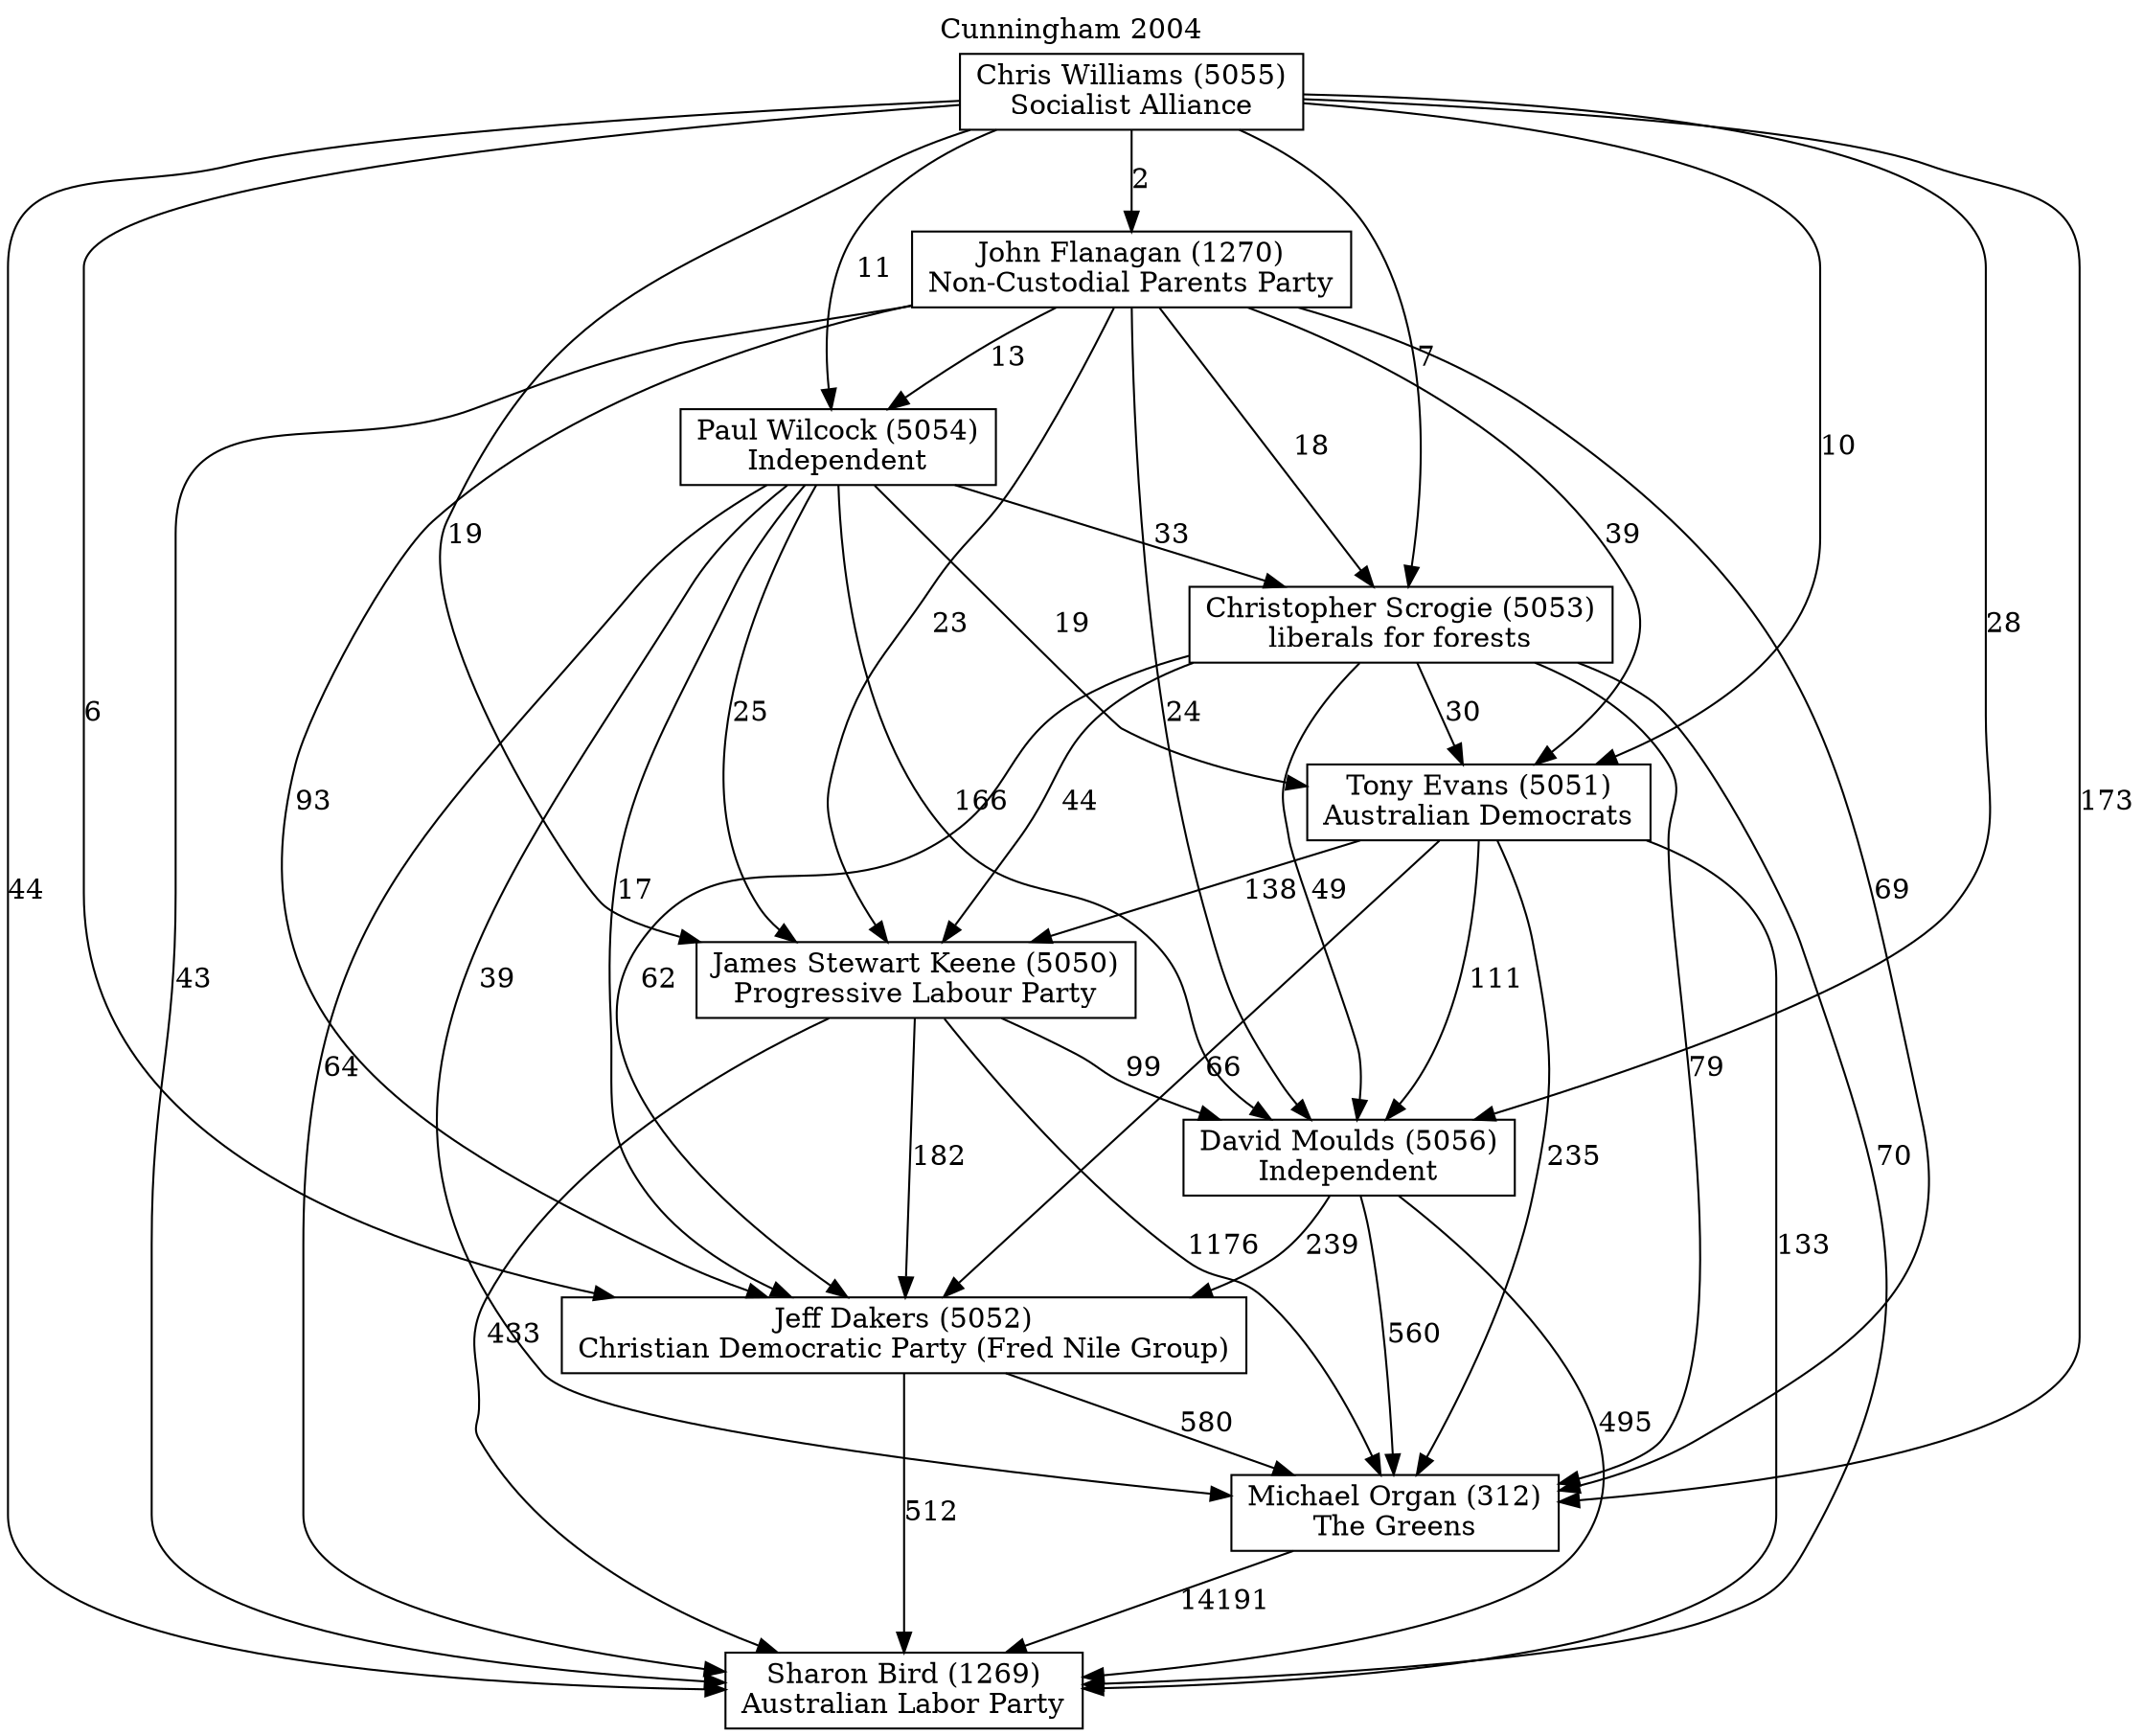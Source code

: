// House preference flow
digraph "Sharon Bird (1269)_Cunningham_2004" {
	graph [label="Cunningham 2004" labelloc=t mclimit=10]
	node [shape=box]
	"Chris Williams (5055)" [label="Chris Williams (5055)
Socialist Alliance"]
	"Christopher Scrogie (5053)" [label="Christopher Scrogie (5053)
liberals for forests"]
	"David Moulds (5056)" [label="David Moulds (5056)
Independent"]
	"James Stewart Keene (5050)" [label="James Stewart Keene (5050)
Progressive Labour Party"]
	"Jeff Dakers (5052)" [label="Jeff Dakers (5052)
Christian Democratic Party (Fred Nile Group)"]
	"John Flanagan (1270)" [label="John Flanagan (1270)
Non-Custodial Parents Party"]
	"Michael Organ (312)" [label="Michael Organ (312)
The Greens"]
	"Paul Wilcock (5054)" [label="Paul Wilcock (5054)
Independent"]
	"Sharon Bird (1269)" [label="Sharon Bird (1269)
Australian Labor Party"]
	"Tony Evans (5051)" [label="Tony Evans (5051)
Australian Democrats"]
	"Chris Williams (5055)" -> "Christopher Scrogie (5053)" [label=7]
	"Chris Williams (5055)" -> "David Moulds (5056)" [label=28]
	"Chris Williams (5055)" -> "James Stewart Keene (5050)" [label=19]
	"Chris Williams (5055)" -> "Jeff Dakers (5052)" [label=6]
	"Chris Williams (5055)" -> "John Flanagan (1270)" [label=2]
	"Chris Williams (5055)" -> "Michael Organ (312)" [label=173]
	"Chris Williams (5055)" -> "Paul Wilcock (5054)" [label=11]
	"Chris Williams (5055)" -> "Sharon Bird (1269)" [label=44]
	"Chris Williams (5055)" -> "Tony Evans (5051)" [label=10]
	"Christopher Scrogie (5053)" -> "David Moulds (5056)" [label=49]
	"Christopher Scrogie (5053)" -> "James Stewart Keene (5050)" [label=44]
	"Christopher Scrogie (5053)" -> "Jeff Dakers (5052)" [label=62]
	"Christopher Scrogie (5053)" -> "Michael Organ (312)" [label=79]
	"Christopher Scrogie (5053)" -> "Sharon Bird (1269)" [label=70]
	"Christopher Scrogie (5053)" -> "Tony Evans (5051)" [label=30]
	"David Moulds (5056)" -> "Jeff Dakers (5052)" [label=239]
	"David Moulds (5056)" -> "Michael Organ (312)" [label=560]
	"David Moulds (5056)" -> "Sharon Bird (1269)" [label=495]
	"James Stewart Keene (5050)" -> "David Moulds (5056)" [label=99]
	"James Stewart Keene (5050)" -> "Jeff Dakers (5052)" [label=182]
	"James Stewart Keene (5050)" -> "Michael Organ (312)" [label=1176]
	"James Stewart Keene (5050)" -> "Sharon Bird (1269)" [label=433]
	"Jeff Dakers (5052)" -> "Michael Organ (312)" [label=580]
	"Jeff Dakers (5052)" -> "Sharon Bird (1269)" [label=512]
	"John Flanagan (1270)" -> "Christopher Scrogie (5053)" [label=18]
	"John Flanagan (1270)" -> "David Moulds (5056)" [label=24]
	"John Flanagan (1270)" -> "James Stewart Keene (5050)" [label=23]
	"John Flanagan (1270)" -> "Jeff Dakers (5052)" [label=93]
	"John Flanagan (1270)" -> "Michael Organ (312)" [label=69]
	"John Flanagan (1270)" -> "Paul Wilcock (5054)" [label=13]
	"John Flanagan (1270)" -> "Sharon Bird (1269)" [label=43]
	"John Flanagan (1270)" -> "Tony Evans (5051)" [label=39]
	"Michael Organ (312)" -> "Sharon Bird (1269)" [label=14191]
	"Paul Wilcock (5054)" -> "Christopher Scrogie (5053)" [label=33]
	"Paul Wilcock (5054)" -> "David Moulds (5056)" [label=166]
	"Paul Wilcock (5054)" -> "James Stewart Keene (5050)" [label=25]
	"Paul Wilcock (5054)" -> "Jeff Dakers (5052)" [label=17]
	"Paul Wilcock (5054)" -> "Michael Organ (312)" [label=39]
	"Paul Wilcock (5054)" -> "Sharon Bird (1269)" [label=64]
	"Paul Wilcock (5054)" -> "Tony Evans (5051)" [label=19]
	"Tony Evans (5051)" -> "David Moulds (5056)" [label=111]
	"Tony Evans (5051)" -> "James Stewart Keene (5050)" [label=138]
	"Tony Evans (5051)" -> "Jeff Dakers (5052)" [label=66]
	"Tony Evans (5051)" -> "Michael Organ (312)" [label=235]
	"Tony Evans (5051)" -> "Sharon Bird (1269)" [label=133]
}
